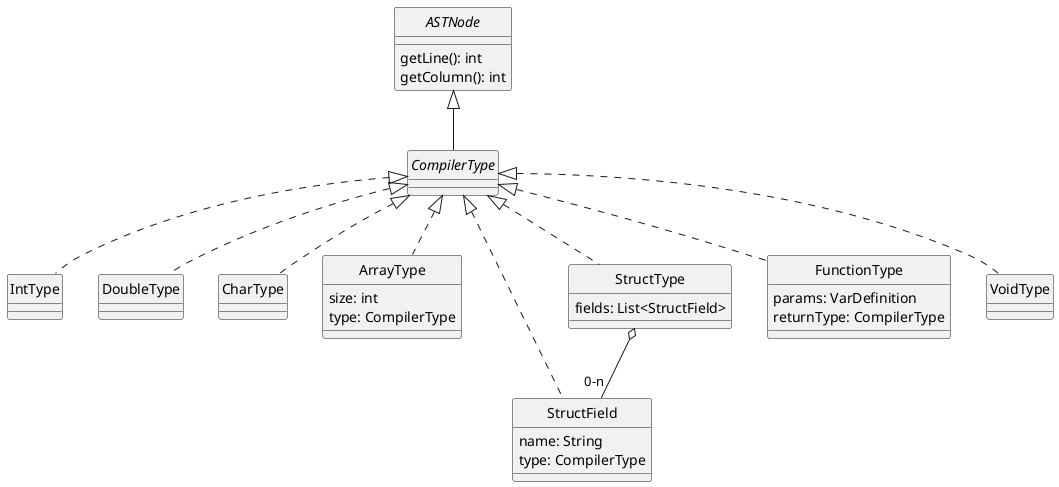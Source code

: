 @startuml Types
skinparam style strictuml
skinparam monochrome true

interface ASTNode {
    getLine(): int
    getColumn(): int
}

interface CompilerType

ASTNode <|-- CompilerType

'Los tipos simples son: int, double, char
CompilerType <|.. IntType
class IntType

class DoubleType
CompilerType <|.. DoubleType

class CharType
CompilerType <|.. CharType


' Los tipos complejos son Arrays y Structs

/' Los arrays pueden ser creados usando [] para construir un tipo nuevo,
debiendo especificar el tamaño del array, previo a su tipo, en su construcción '/
class ArrayType {
    size: int
    type: CompilerType
}
CompilerType <|.. ArrayType


class StructField {
    name: String
    type: CompilerType
}
CompilerType <|.. StructField


' Un registro se puede crear usando la palabra clave defstruct y definiendo una secuencia de variables
class StructType {
    fields: List<StructField>   /'¿Por qué este tipo concreto?'/
}
CompilerType <|.. StructType
StructType o-- "0-n" StructField


class FunctionType {
    params: VarDefinition
    returnType: CompilerType    /'Sólo se devuelven tipos simples'/
}
CompilerType <|.. FunctionType


' Las funciones tienen un tipo de retorno, pero pueden no devolver nada
' Se necesita el tipo Void
class VoidType
CompilerType <|.. VoidType

@enduml
